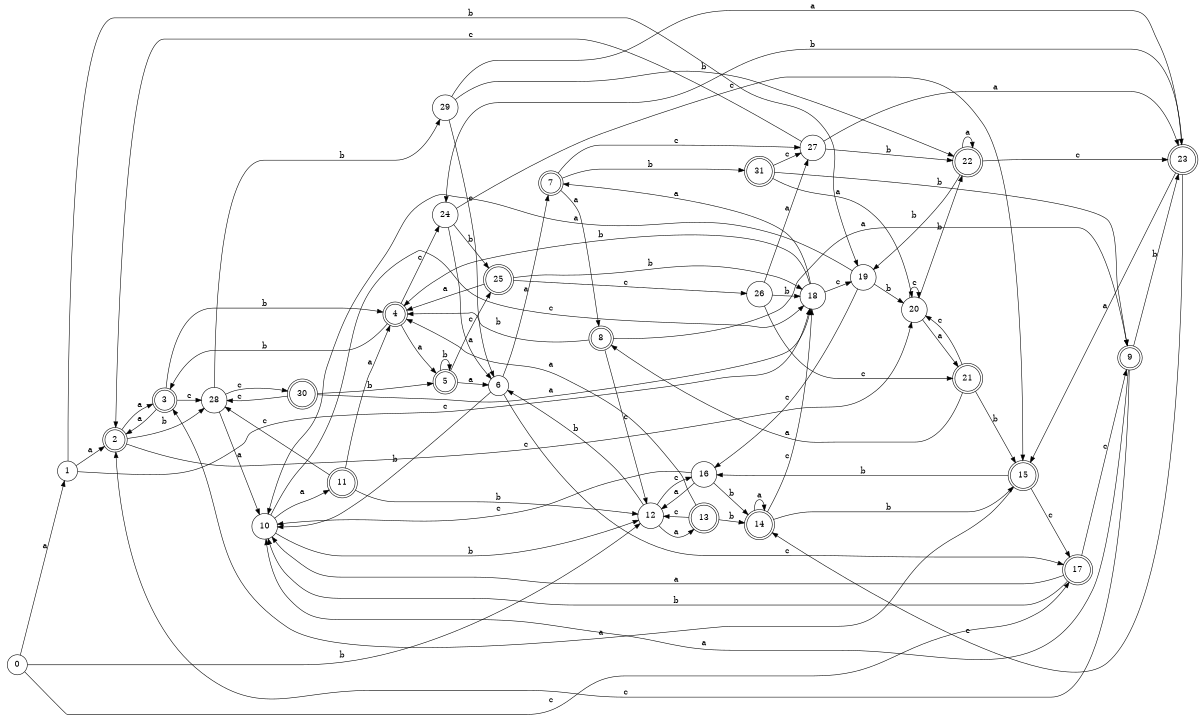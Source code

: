 digraph n26_4 {
__start0 [label="" shape="none"];

rankdir=LR;
size="8,5";

s0 [style="filled", color="black", fillcolor="white" shape="circle", label="0"];
s1 [style="filled", color="black", fillcolor="white" shape="circle", label="1"];
s2 [style="rounded,filled", color="black", fillcolor="white" shape="doublecircle", label="2"];
s3 [style="rounded,filled", color="black", fillcolor="white" shape="doublecircle", label="3"];
s4 [style="rounded,filled", color="black", fillcolor="white" shape="doublecircle", label="4"];
s5 [style="rounded,filled", color="black", fillcolor="white" shape="doublecircle", label="5"];
s6 [style="filled", color="black", fillcolor="white" shape="circle", label="6"];
s7 [style="rounded,filled", color="black", fillcolor="white" shape="doublecircle", label="7"];
s8 [style="rounded,filled", color="black", fillcolor="white" shape="doublecircle", label="8"];
s9 [style="rounded,filled", color="black", fillcolor="white" shape="doublecircle", label="9"];
s10 [style="filled", color="black", fillcolor="white" shape="circle", label="10"];
s11 [style="rounded,filled", color="black", fillcolor="white" shape="doublecircle", label="11"];
s12 [style="filled", color="black", fillcolor="white" shape="circle", label="12"];
s13 [style="rounded,filled", color="black", fillcolor="white" shape="doublecircle", label="13"];
s14 [style="rounded,filled", color="black", fillcolor="white" shape="doublecircle", label="14"];
s15 [style="rounded,filled", color="black", fillcolor="white" shape="doublecircle", label="15"];
s16 [style="filled", color="black", fillcolor="white" shape="circle", label="16"];
s17 [style="rounded,filled", color="black", fillcolor="white" shape="doublecircle", label="17"];
s18 [style="filled", color="black", fillcolor="white" shape="circle", label="18"];
s19 [style="filled", color="black", fillcolor="white" shape="circle", label="19"];
s20 [style="filled", color="black", fillcolor="white" shape="circle", label="20"];
s21 [style="rounded,filled", color="black", fillcolor="white" shape="doublecircle", label="21"];
s22 [style="rounded,filled", color="black", fillcolor="white" shape="doublecircle", label="22"];
s23 [style="rounded,filled", color="black", fillcolor="white" shape="doublecircle", label="23"];
s24 [style="filled", color="black", fillcolor="white" shape="circle", label="24"];
s25 [style="rounded,filled", color="black", fillcolor="white" shape="doublecircle", label="25"];
s26 [style="filled", color="black", fillcolor="white" shape="circle", label="26"];
s27 [style="filled", color="black", fillcolor="white" shape="circle", label="27"];
s28 [style="filled", color="black", fillcolor="white" shape="circle", label="28"];
s29 [style="filled", color="black", fillcolor="white" shape="circle", label="29"];
s30 [style="rounded,filled", color="black", fillcolor="white" shape="doublecircle", label="30"];
s31 [style="rounded,filled", color="black", fillcolor="white" shape="doublecircle", label="31"];
s0 -> s1 [label="a"];
s0 -> s12 [label="b"];
s0 -> s17 [label="c"];
s1 -> s2 [label="a"];
s1 -> s19 [label="b"];
s1 -> s18 [label="c"];
s2 -> s3 [label="a"];
s2 -> s28 [label="b"];
s2 -> s20 [label="c"];
s3 -> s2 [label="a"];
s3 -> s4 [label="b"];
s3 -> s28 [label="c"];
s4 -> s5 [label="a"];
s4 -> s3 [label="b"];
s4 -> s24 [label="c"];
s5 -> s6 [label="a"];
s5 -> s5 [label="b"];
s5 -> s25 [label="c"];
s6 -> s7 [label="a"];
s6 -> s10 [label="b"];
s6 -> s17 [label="c"];
s7 -> s8 [label="a"];
s7 -> s31 [label="b"];
s7 -> s27 [label="c"];
s8 -> s9 [label="a"];
s8 -> s4 [label="b"];
s8 -> s12 [label="c"];
s9 -> s10 [label="a"];
s9 -> s23 [label="b"];
s9 -> s2 [label="c"];
s10 -> s11 [label="a"];
s10 -> s12 [label="b"];
s10 -> s18 [label="c"];
s11 -> s4 [label="a"];
s11 -> s12 [label="b"];
s11 -> s28 [label="c"];
s12 -> s13 [label="a"];
s12 -> s6 [label="b"];
s12 -> s16 [label="c"];
s13 -> s4 [label="a"];
s13 -> s14 [label="b"];
s13 -> s12 [label="c"];
s14 -> s14 [label="a"];
s14 -> s15 [label="b"];
s14 -> s18 [label="c"];
s15 -> s3 [label="a"];
s15 -> s16 [label="b"];
s15 -> s17 [label="c"];
s16 -> s12 [label="a"];
s16 -> s14 [label="b"];
s16 -> s10 [label="c"];
s17 -> s10 [label="a"];
s17 -> s10 [label="b"];
s17 -> s9 [label="c"];
s18 -> s7 [label="a"];
s18 -> s4 [label="b"];
s18 -> s19 [label="c"];
s19 -> s10 [label="a"];
s19 -> s20 [label="b"];
s19 -> s16 [label="c"];
s20 -> s21 [label="a"];
s20 -> s22 [label="b"];
s20 -> s20 [label="c"];
s21 -> s8 [label="a"];
s21 -> s15 [label="b"];
s21 -> s20 [label="c"];
s22 -> s22 [label="a"];
s22 -> s19 [label="b"];
s22 -> s23 [label="c"];
s23 -> s15 [label="a"];
s23 -> s24 [label="b"];
s23 -> s14 [label="c"];
s24 -> s6 [label="a"];
s24 -> s25 [label="b"];
s24 -> s15 [label="c"];
s25 -> s4 [label="a"];
s25 -> s18 [label="b"];
s25 -> s26 [label="c"];
s26 -> s27 [label="a"];
s26 -> s18 [label="b"];
s26 -> s21 [label="c"];
s27 -> s23 [label="a"];
s27 -> s22 [label="b"];
s27 -> s2 [label="c"];
s28 -> s10 [label="a"];
s28 -> s29 [label="b"];
s28 -> s30 [label="c"];
s29 -> s23 [label="a"];
s29 -> s22 [label="b"];
s29 -> s6 [label="c"];
s30 -> s18 [label="a"];
s30 -> s5 [label="b"];
s30 -> s28 [label="c"];
s31 -> s20 [label="a"];
s31 -> s9 [label="b"];
s31 -> s27 [label="c"];

}